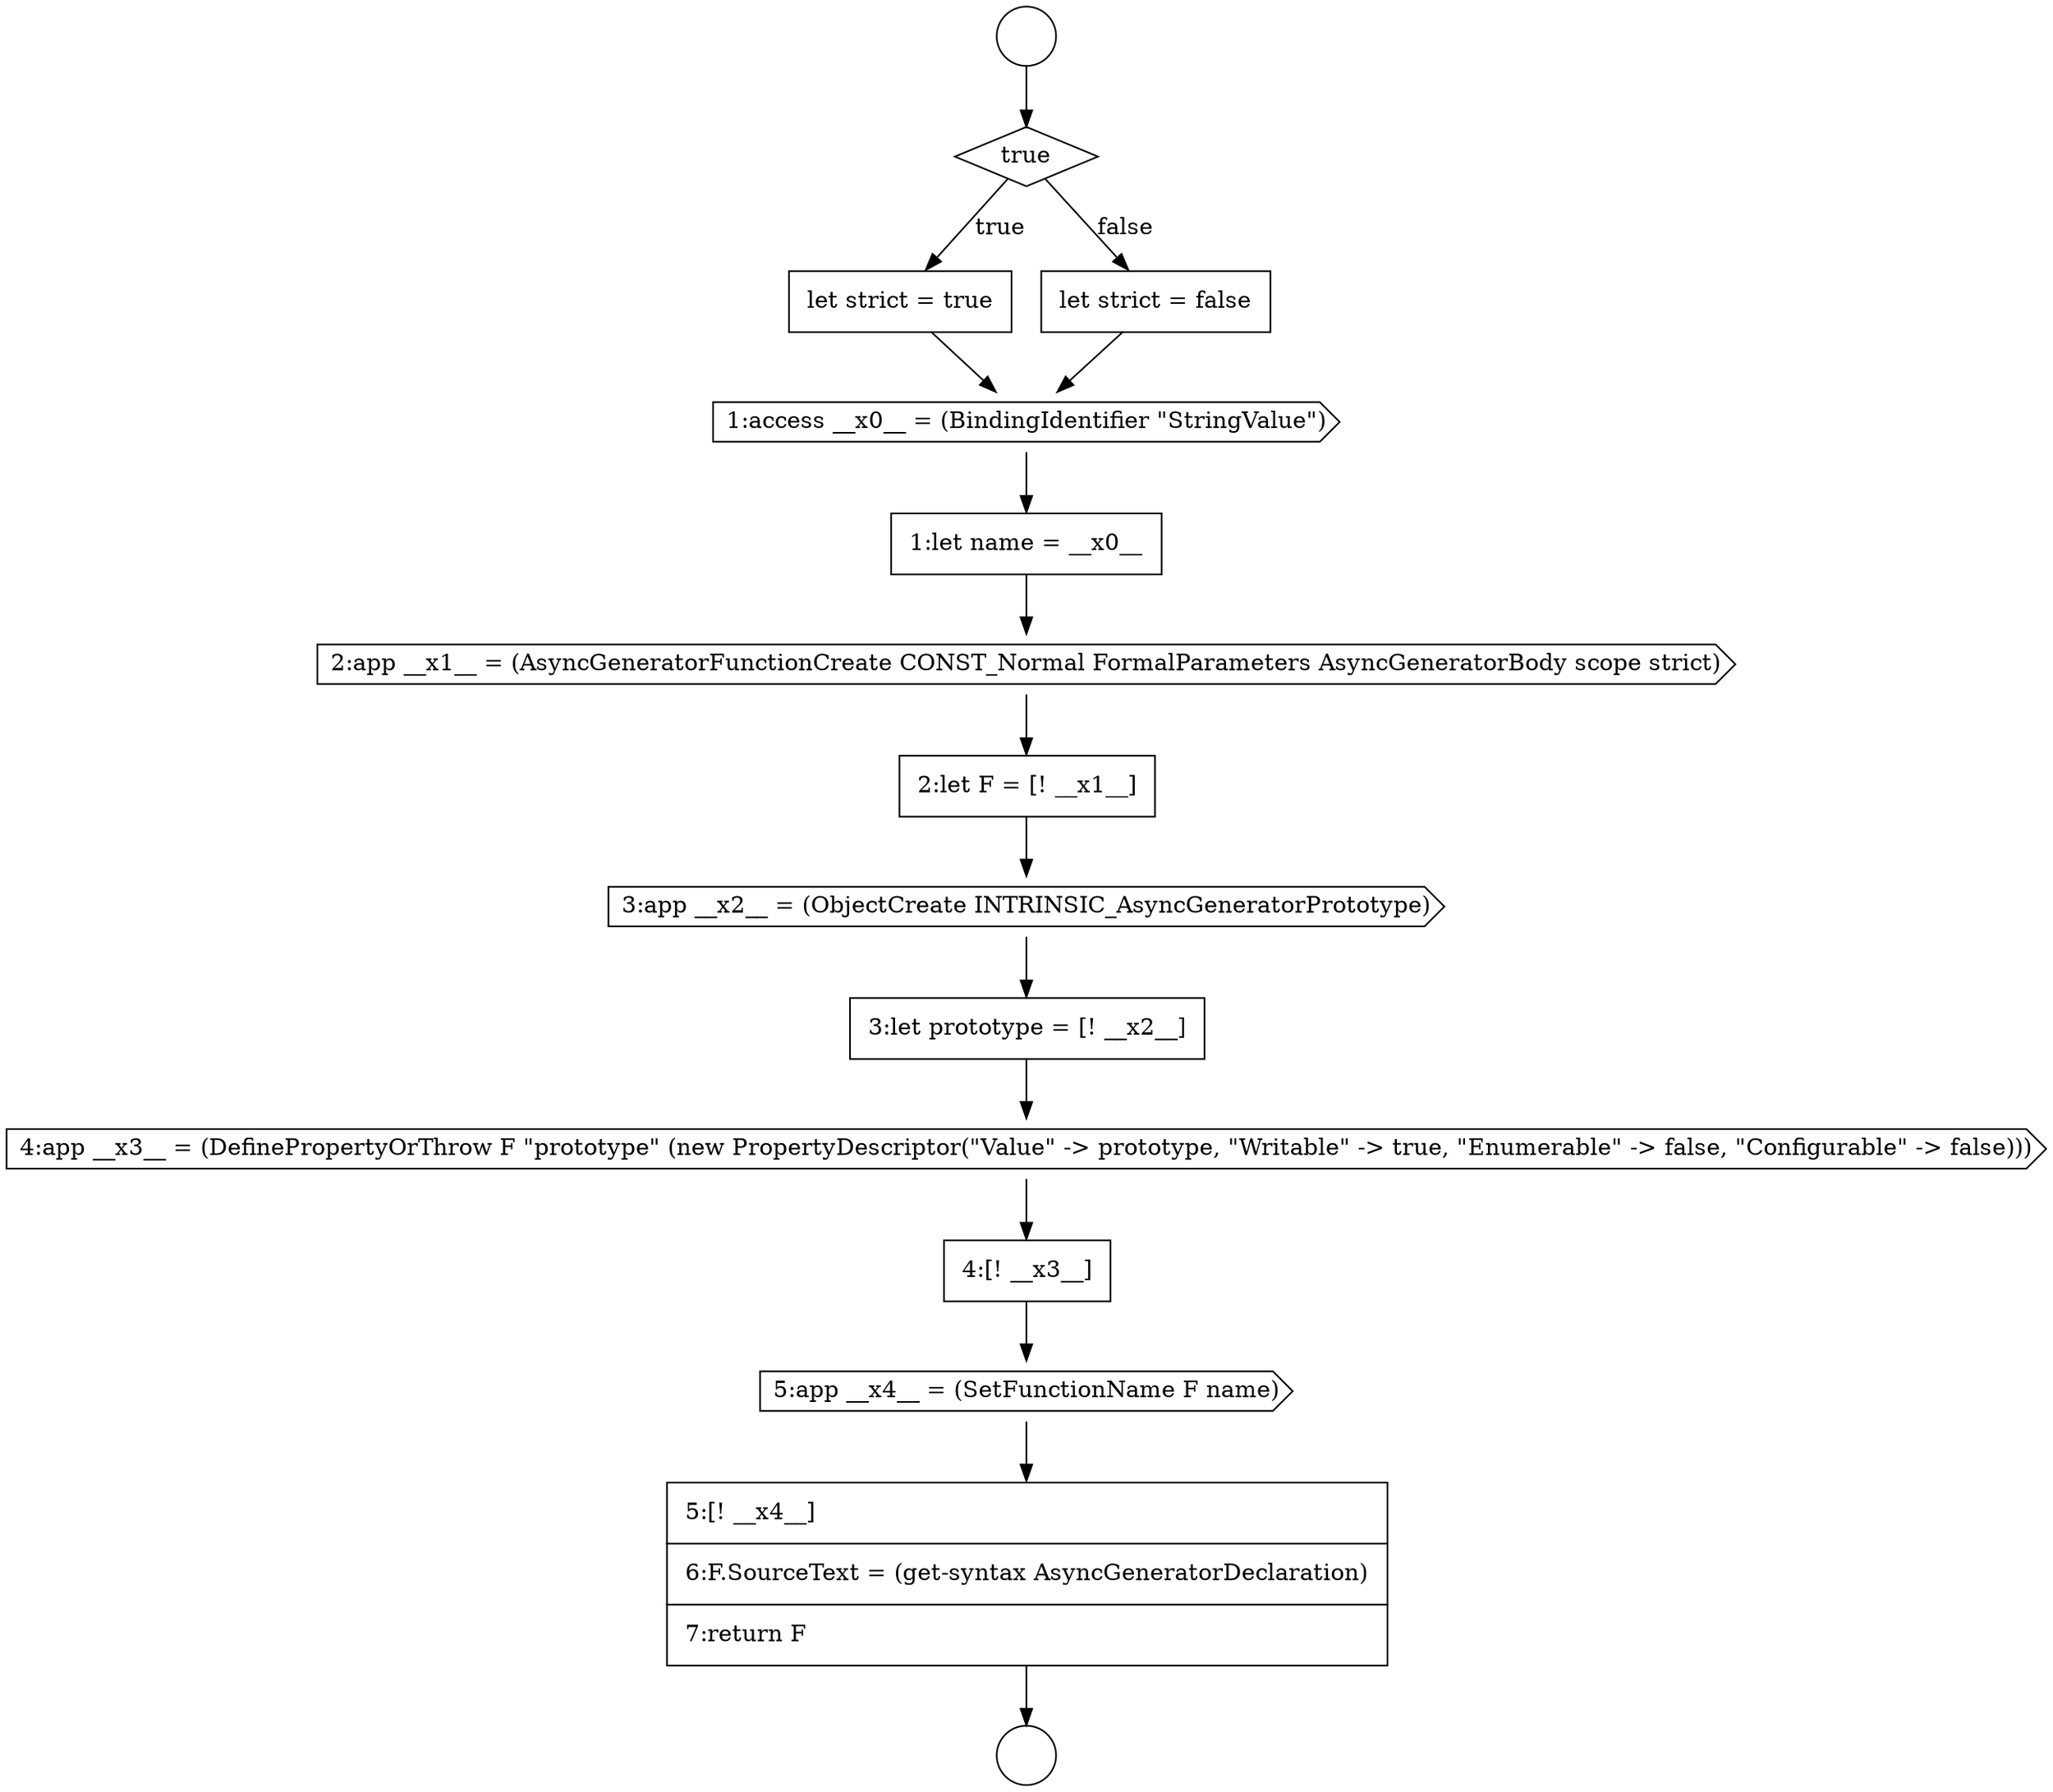 digraph {
  node9091 [shape=none, margin=0, label=<<font color="black">
    <table border="0" cellborder="1" cellspacing="0" cellpadding="10">
      <tr><td align="left">3:let prototype = [! __x2__]</td></tr>
    </table>
  </font>> color="black" fillcolor="white" style=filled]
  node9084 [shape=none, margin=0, label=<<font color="black">
    <table border="0" cellborder="1" cellspacing="0" cellpadding="10">
      <tr><td align="left">let strict = true</td></tr>
    </table>
  </font>> color="black" fillcolor="white" style=filled]
  node9088 [shape=cds, label=<<font color="black">2:app __x1__ = (AsyncGeneratorFunctionCreate CONST_Normal FormalParameters AsyncGeneratorBody scope strict)</font>> color="black" fillcolor="white" style=filled]
  node9090 [shape=cds, label=<<font color="black">3:app __x2__ = (ObjectCreate INTRINSIC_AsyncGeneratorPrototype)</font>> color="black" fillcolor="white" style=filled]
  node9095 [shape=none, margin=0, label=<<font color="black">
    <table border="0" cellborder="1" cellspacing="0" cellpadding="10">
      <tr><td align="left">5:[! __x4__]</td></tr>
      <tr><td align="left">6:F.SourceText = (get-syntax AsyncGeneratorDeclaration)</td></tr>
      <tr><td align="left">7:return F</td></tr>
    </table>
  </font>> color="black" fillcolor="white" style=filled]
  node9085 [shape=none, margin=0, label=<<font color="black">
    <table border="0" cellborder="1" cellspacing="0" cellpadding="10">
      <tr><td align="left">let strict = false</td></tr>
    </table>
  </font>> color="black" fillcolor="white" style=filled]
  node9089 [shape=none, margin=0, label=<<font color="black">
    <table border="0" cellborder="1" cellspacing="0" cellpadding="10">
      <tr><td align="left">2:let F = [! __x1__]</td></tr>
    </table>
  </font>> color="black" fillcolor="white" style=filled]
  node9086 [shape=cds, label=<<font color="black">1:access __x0__ = (BindingIdentifier &quot;StringValue&quot;)</font>> color="black" fillcolor="white" style=filled]
  node9092 [shape=cds, label=<<font color="black">4:app __x3__ = (DefinePropertyOrThrow F &quot;prototype&quot; (new PropertyDescriptor(&quot;Value&quot; -&gt; prototype, &quot;Writable&quot; -&gt; true, &quot;Enumerable&quot; -&gt; false, &quot;Configurable&quot; -&gt; false)))</font>> color="black" fillcolor="white" style=filled]
  node9083 [shape=diamond, label=<<font color="black">true</font>> color="black" fillcolor="white" style=filled]
  node9087 [shape=none, margin=0, label=<<font color="black">
    <table border="0" cellborder="1" cellspacing="0" cellpadding="10">
      <tr><td align="left">1:let name = __x0__</td></tr>
    </table>
  </font>> color="black" fillcolor="white" style=filled]
  node9081 [shape=circle label=" " color="black" fillcolor="white" style=filled]
  node9094 [shape=cds, label=<<font color="black">5:app __x4__ = (SetFunctionName F name)</font>> color="black" fillcolor="white" style=filled]
  node9082 [shape=circle label=" " color="black" fillcolor="white" style=filled]
  node9093 [shape=none, margin=0, label=<<font color="black">
    <table border="0" cellborder="1" cellspacing="0" cellpadding="10">
      <tr><td align="left">4:[! __x3__]</td></tr>
    </table>
  </font>> color="black" fillcolor="white" style=filled]
  node9093 -> node9094 [ color="black"]
  node9081 -> node9083 [ color="black"]
  node9088 -> node9089 [ color="black"]
  node9092 -> node9093 [ color="black"]
  node9084 -> node9086 [ color="black"]
  node9089 -> node9090 [ color="black"]
  node9083 -> node9084 [label=<<font color="black">true</font>> color="black"]
  node9083 -> node9085 [label=<<font color="black">false</font>> color="black"]
  node9091 -> node9092 [ color="black"]
  node9094 -> node9095 [ color="black"]
  node9086 -> node9087 [ color="black"]
  node9095 -> node9082 [ color="black"]
  node9087 -> node9088 [ color="black"]
  node9085 -> node9086 [ color="black"]
  node9090 -> node9091 [ color="black"]
}
